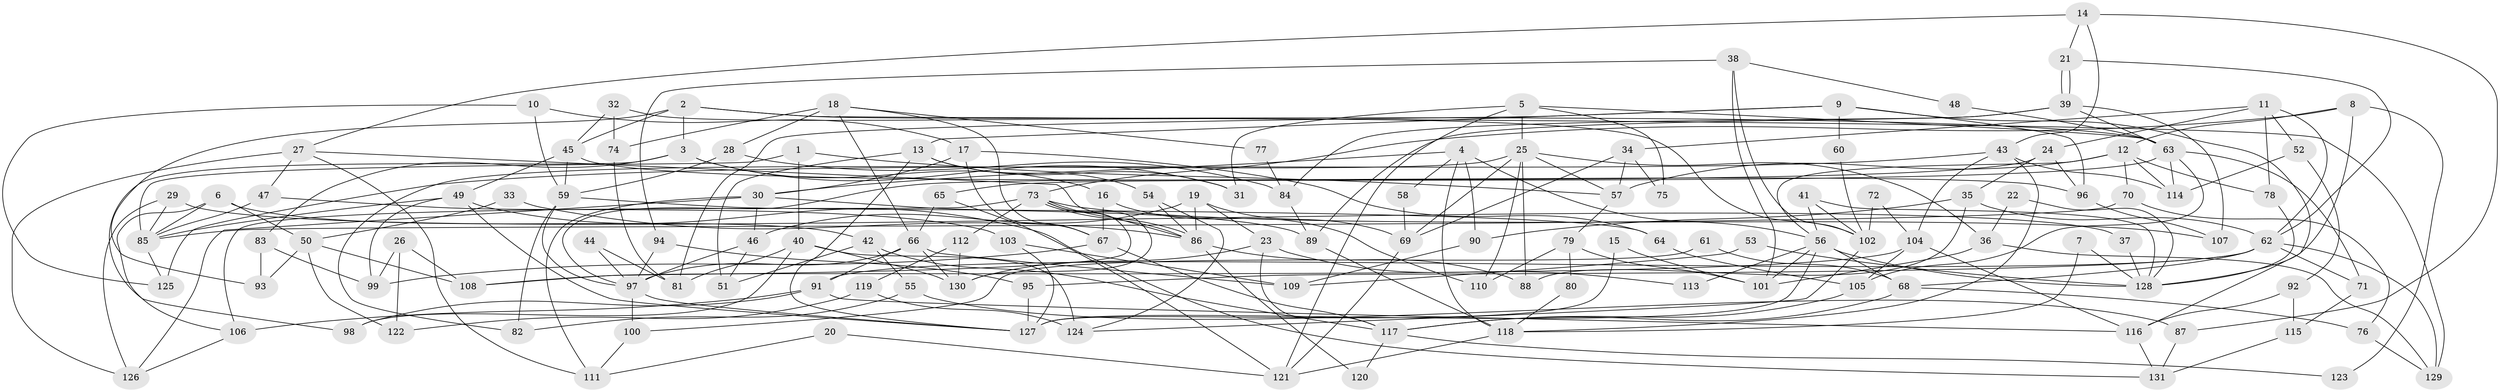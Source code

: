 // Generated by graph-tools (version 1.1) at 2025/50/03/09/25 03:50:05]
// undirected, 131 vertices, 262 edges
graph export_dot {
graph [start="1"]
  node [color=gray90,style=filled];
  1;
  2;
  3;
  4;
  5;
  6;
  7;
  8;
  9;
  10;
  11;
  12;
  13;
  14;
  15;
  16;
  17;
  18;
  19;
  20;
  21;
  22;
  23;
  24;
  25;
  26;
  27;
  28;
  29;
  30;
  31;
  32;
  33;
  34;
  35;
  36;
  37;
  38;
  39;
  40;
  41;
  42;
  43;
  44;
  45;
  46;
  47;
  48;
  49;
  50;
  51;
  52;
  53;
  54;
  55;
  56;
  57;
  58;
  59;
  60;
  61;
  62;
  63;
  64;
  65;
  66;
  67;
  68;
  69;
  70;
  71;
  72;
  73;
  74;
  75;
  76;
  77;
  78;
  79;
  80;
  81;
  82;
  83;
  84;
  85;
  86;
  87;
  88;
  89;
  90;
  91;
  92;
  93;
  94;
  95;
  96;
  97;
  98;
  99;
  100;
  101;
  102;
  103;
  104;
  105;
  106;
  107;
  108;
  109;
  110;
  111;
  112;
  113;
  114;
  115;
  116;
  117;
  118;
  119;
  120;
  121;
  122;
  123;
  124;
  125;
  126;
  127;
  128;
  129;
  130;
  131;
  1 -- 85;
  1 -- 57;
  1 -- 40;
  2 -- 3;
  2 -- 63;
  2 -- 45;
  2 -- 93;
  2 -- 129;
  3 -- 98;
  3 -- 16;
  3 -- 31;
  3 -- 83;
  4 -- 118;
  4 -- 30;
  4 -- 56;
  4 -- 58;
  4 -- 90;
  5 -- 63;
  5 -- 31;
  5 -- 25;
  5 -- 75;
  5 -- 121;
  6 -- 106;
  6 -- 50;
  6 -- 42;
  6 -- 85;
  7 -- 128;
  7 -- 118;
  8 -- 128;
  8 -- 73;
  8 -- 12;
  8 -- 123;
  9 -- 116;
  9 -- 96;
  9 -- 13;
  9 -- 60;
  9 -- 81;
  10 -- 59;
  10 -- 125;
  10 -- 17;
  11 -- 52;
  11 -- 62;
  11 -- 24;
  11 -- 34;
  11 -- 78;
  12 -- 78;
  12 -- 56;
  12 -- 57;
  12 -- 70;
  12 -- 114;
  13 -- 127;
  13 -- 31;
  13 -- 51;
  13 -- 54;
  14 -- 43;
  14 -- 21;
  14 -- 27;
  14 -- 87;
  15 -- 127;
  15 -- 101;
  16 -- 110;
  16 -- 67;
  17 -- 67;
  17 -- 30;
  17 -- 64;
  18 -- 74;
  18 -- 66;
  18 -- 28;
  18 -- 67;
  18 -- 77;
  19 -- 46;
  19 -- 86;
  19 -- 23;
  19 -- 69;
  20 -- 111;
  20 -- 121;
  21 -- 62;
  21 -- 39;
  21 -- 39;
  22 -- 36;
  22 -- 128;
  23 -- 117;
  23 -- 113;
  23 -- 130;
  24 -- 97;
  24 -- 35;
  24 -- 96;
  25 -- 69;
  25 -- 36;
  25 -- 57;
  25 -- 82;
  25 -- 88;
  25 -- 110;
  26 -- 99;
  26 -- 108;
  26 -- 122;
  27 -- 86;
  27 -- 47;
  27 -- 111;
  27 -- 126;
  28 -- 59;
  28 -- 84;
  29 -- 85;
  29 -- 126;
  29 -- 37;
  30 -- 89;
  30 -- 46;
  30 -- 111;
  30 -- 126;
  32 -- 45;
  32 -- 102;
  32 -- 74;
  33 -- 86;
  33 -- 50;
  34 -- 57;
  34 -- 69;
  34 -- 75;
  35 -- 62;
  35 -- 88;
  35 -- 90;
  36 -- 129;
  36 -- 101;
  37 -- 128;
  38 -- 94;
  38 -- 101;
  38 -- 48;
  38 -- 102;
  39 -- 63;
  39 -- 84;
  39 -- 89;
  39 -- 107;
  40 -- 130;
  40 -- 81;
  40 -- 98;
  40 -- 124;
  41 -- 56;
  41 -- 102;
  41 -- 128;
  42 -- 117;
  42 -- 51;
  42 -- 55;
  43 -- 118;
  43 -- 104;
  43 -- 114;
  43 -- 125;
  44 -- 81;
  44 -- 97;
  45 -- 59;
  45 -- 49;
  45 -- 96;
  46 -- 51;
  46 -- 97;
  47 -- 103;
  47 -- 85;
  48 -- 63;
  49 -- 85;
  49 -- 99;
  49 -- 127;
  49 -- 131;
  50 -- 122;
  50 -- 93;
  50 -- 108;
  52 -- 92;
  52 -- 114;
  53 -- 128;
  53 -- 109;
  54 -- 86;
  54 -- 124;
  55 -- 82;
  55 -- 87;
  56 -- 68;
  56 -- 101;
  56 -- 113;
  56 -- 127;
  56 -- 128;
  57 -- 79;
  58 -- 69;
  59 -- 64;
  59 -- 97;
  59 -- 82;
  60 -- 102;
  61 -- 100;
  61 -- 68;
  62 -- 91;
  62 -- 129;
  62 -- 68;
  62 -- 71;
  62 -- 95;
  63 -- 114;
  63 -- 65;
  63 -- 71;
  63 -- 105;
  64 -- 105;
  65 -- 66;
  65 -- 121;
  66 -- 97;
  66 -- 130;
  66 -- 91;
  66 -- 109;
  67 -- 117;
  67 -- 99;
  68 -- 76;
  68 -- 117;
  69 -- 121;
  70 -- 85;
  70 -- 76;
  71 -- 115;
  72 -- 102;
  72 -- 104;
  73 -- 107;
  73 -- 86;
  73 -- 86;
  73 -- 106;
  73 -- 108;
  73 -- 112;
  73 -- 130;
  74 -- 81;
  76 -- 129;
  77 -- 84;
  78 -- 128;
  79 -- 101;
  79 -- 80;
  79 -- 110;
  80 -- 118;
  83 -- 99;
  83 -- 93;
  84 -- 89;
  85 -- 125;
  86 -- 88;
  86 -- 120;
  87 -- 131;
  89 -- 118;
  90 -- 109;
  91 -- 106;
  91 -- 98;
  91 -- 116;
  92 -- 116;
  92 -- 115;
  94 -- 95;
  94 -- 97;
  95 -- 127;
  96 -- 107;
  97 -- 127;
  97 -- 100;
  100 -- 111;
  102 -- 124;
  103 -- 127;
  103 -- 109;
  104 -- 108;
  104 -- 116;
  104 -- 105;
  105 -- 117;
  106 -- 126;
  112 -- 130;
  112 -- 119;
  115 -- 131;
  116 -- 131;
  117 -- 120;
  117 -- 123;
  118 -- 121;
  119 -- 124;
  119 -- 122;
}
